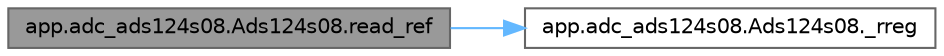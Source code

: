 digraph "app.adc_ads124s08.Ads124s08.read_ref"
{
 // LATEX_PDF_SIZE
  bgcolor="transparent";
  edge [fontname=Helvetica,fontsize=10,labelfontname=Helvetica,labelfontsize=10];
  node [fontname=Helvetica,fontsize=10,shape=box,height=0.2,width=0.4];
  rankdir="LR";
  Node1 [id="Node000001",label="app.adc_ads124s08.Ads124s08.read_ref",height=0.2,width=0.4,color="gray40", fillcolor="grey60", style="filled", fontcolor="black",tooltip="Lit le registre de configuration de la référence."];
  Node1 -> Node2 [id="edge1_Node000001_Node000002",color="steelblue1",style="solid",tooltip=" "];
  Node2 [id="Node000002",label="app.adc_ads124s08.Ads124s08._rreg",height=0.2,width=0.4,color="grey40", fillcolor="white", style="filled",URL="$classapp_1_1adc__ads124s08_1_1_ads124s08.html#a2f6a4281f1eaac0a7120e6b507b1c9e6",tooltip="Lit un ou plusieurs registres de l'ADC via SPI."];
}
